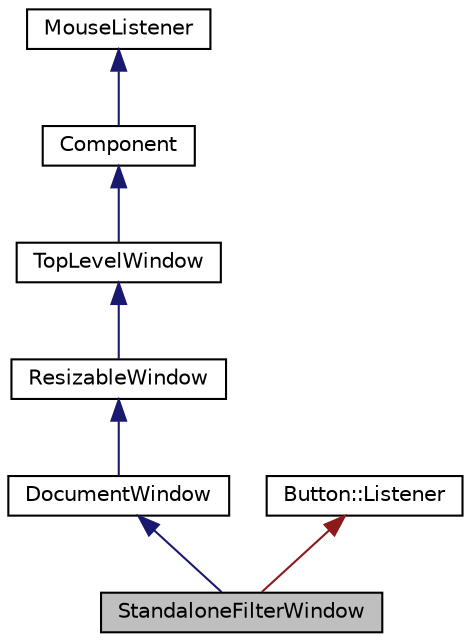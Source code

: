 digraph "StandaloneFilterWindow"
{
  bgcolor="transparent";
  edge [fontname="Helvetica",fontsize="10",labelfontname="Helvetica",labelfontsize="10"];
  node [fontname="Helvetica",fontsize="10",shape=record];
  Node0 [label="StandaloneFilterWindow",height=0.2,width=0.4,color="black", fillcolor="grey75", style="filled", fontcolor="black"];
  Node1 -> Node0 [dir="back",color="midnightblue",fontsize="10",style="solid",fontname="Helvetica"];
  Node1 [label="DocumentWindow",height=0.2,width=0.4,color="black",URL="$classDocumentWindow.html",tooltip="A resizable window with a title bar and maximise, minimise and close buttons. "];
  Node2 -> Node1 [dir="back",color="midnightblue",fontsize="10",style="solid",fontname="Helvetica"];
  Node2 [label="ResizableWindow",height=0.2,width=0.4,color="black",URL="$classResizableWindow.html",tooltip="A base class for top-level windows that can be dragged around and resized. "];
  Node3 -> Node2 [dir="back",color="midnightblue",fontsize="10",style="solid",fontname="Helvetica"];
  Node3 [label="TopLevelWindow",height=0.2,width=0.4,color="black",URL="$classTopLevelWindow.html",tooltip="A base class for top-level windows. "];
  Node4 -> Node3 [dir="back",color="midnightblue",fontsize="10",style="solid",fontname="Helvetica"];
  Node4 [label="Component",height=0.2,width=0.4,color="black",URL="$classComponent.html",tooltip="The base class for all JUCE user-interface objects. "];
  Node5 -> Node4 [dir="back",color="midnightblue",fontsize="10",style="solid",fontname="Helvetica"];
  Node5 [label="MouseListener",height=0.2,width=0.4,color="black",URL="$classMouseListener.html",tooltip="A MouseListener can be registered with a component to receive callbacks about mouse events that happe..."];
  Node6 -> Node0 [dir="back",color="firebrick4",fontsize="10",style="solid",fontname="Helvetica"];
  Node6 [label="Button::Listener",height=0.2,width=0.4,color="black",URL="$classButton_1_1Listener.html",tooltip="Used to receive callbacks when a button is clicked. "];
}
